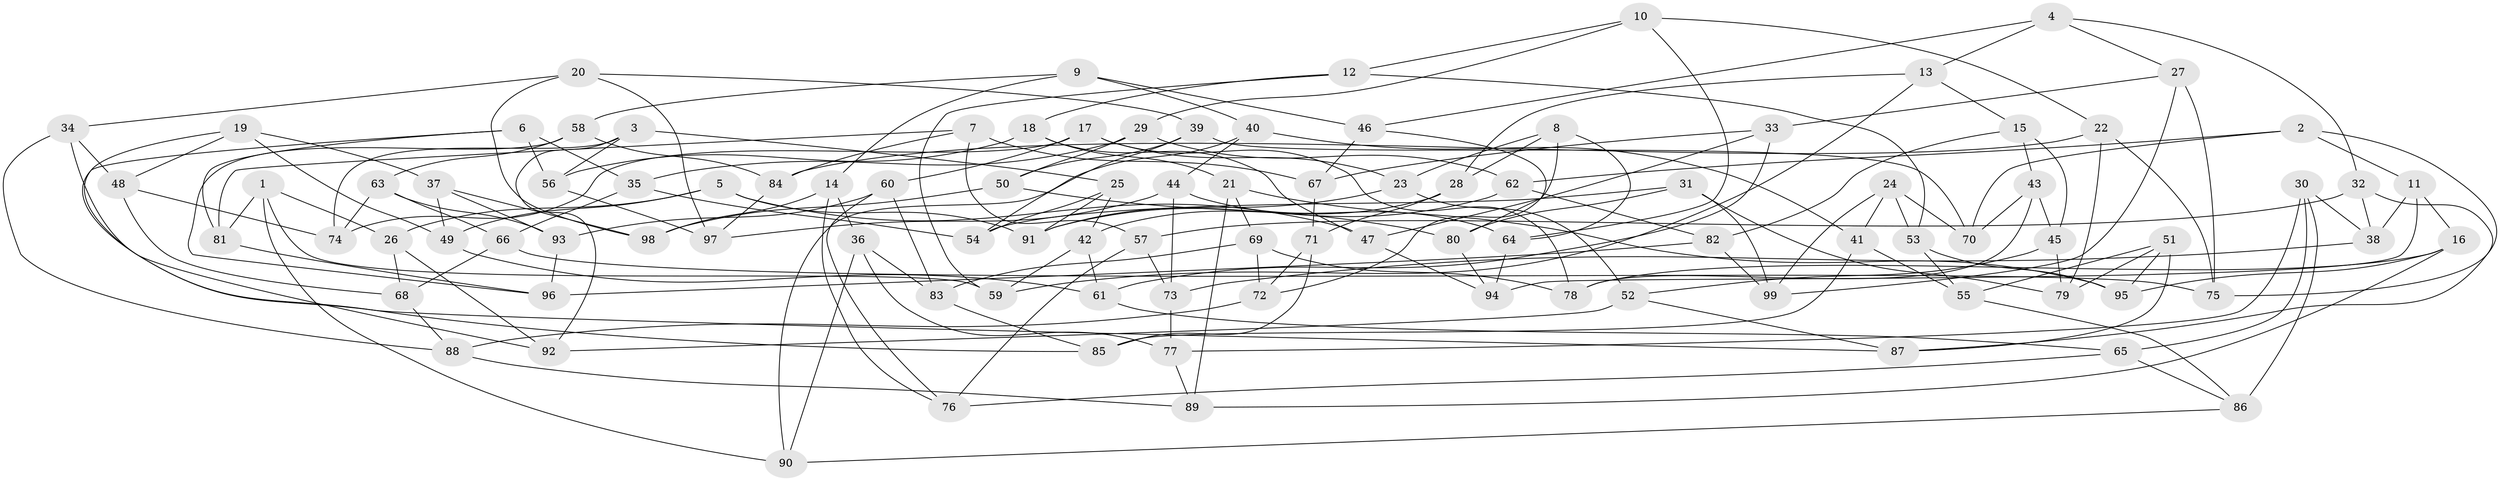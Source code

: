 // coarse degree distribution, {4: 0.5362318840579711, 6: 0.34782608695652173, 5: 0.08695652173913043, 3: 0.028985507246376812}
// Generated by graph-tools (version 1.1) at 2025/52/02/27/25 19:52:32]
// undirected, 99 vertices, 198 edges
graph export_dot {
graph [start="1"]
  node [color=gray90,style=filled];
  1;
  2;
  3;
  4;
  5;
  6;
  7;
  8;
  9;
  10;
  11;
  12;
  13;
  14;
  15;
  16;
  17;
  18;
  19;
  20;
  21;
  22;
  23;
  24;
  25;
  26;
  27;
  28;
  29;
  30;
  31;
  32;
  33;
  34;
  35;
  36;
  37;
  38;
  39;
  40;
  41;
  42;
  43;
  44;
  45;
  46;
  47;
  48;
  49;
  50;
  51;
  52;
  53;
  54;
  55;
  56;
  57;
  58;
  59;
  60;
  61;
  62;
  63;
  64;
  65;
  66;
  67;
  68;
  69;
  70;
  71;
  72;
  73;
  74;
  75;
  76;
  77;
  78;
  79;
  80;
  81;
  82;
  83;
  84;
  85;
  86;
  87;
  88;
  89;
  90;
  91;
  92;
  93;
  94;
  95;
  96;
  97;
  98;
  99;
  1 -- 26;
  1 -- 81;
  1 -- 59;
  1 -- 90;
  2 -- 75;
  2 -- 62;
  2 -- 70;
  2 -- 11;
  3 -- 25;
  3 -- 92;
  3 -- 56;
  3 -- 74;
  4 -- 13;
  4 -- 46;
  4 -- 32;
  4 -- 27;
  5 -- 91;
  5 -- 26;
  5 -- 47;
  5 -- 49;
  6 -- 35;
  6 -- 92;
  6 -- 81;
  6 -- 56;
  7 -- 57;
  7 -- 81;
  7 -- 84;
  7 -- 67;
  8 -- 28;
  8 -- 72;
  8 -- 64;
  8 -- 23;
  9 -- 14;
  9 -- 40;
  9 -- 46;
  9 -- 58;
  10 -- 12;
  10 -- 64;
  10 -- 22;
  10 -- 29;
  11 -- 38;
  11 -- 16;
  11 -- 94;
  12 -- 53;
  12 -- 59;
  12 -- 18;
  13 -- 59;
  13 -- 15;
  13 -- 28;
  14 -- 76;
  14 -- 98;
  14 -- 36;
  15 -- 82;
  15 -- 45;
  15 -- 43;
  16 -- 95;
  16 -- 89;
  16 -- 78;
  17 -- 78;
  17 -- 60;
  17 -- 23;
  17 -- 74;
  18 -- 56;
  18 -- 21;
  18 -- 47;
  19 -- 37;
  19 -- 85;
  19 -- 49;
  19 -- 48;
  20 -- 97;
  20 -- 34;
  20 -- 39;
  20 -- 98;
  21 -- 89;
  21 -- 95;
  21 -- 69;
  22 -- 79;
  22 -- 84;
  22 -- 75;
  23 -- 52;
  23 -- 91;
  24 -- 99;
  24 -- 41;
  24 -- 53;
  24 -- 70;
  25 -- 91;
  25 -- 54;
  25 -- 42;
  26 -- 68;
  26 -- 92;
  27 -- 75;
  27 -- 33;
  27 -- 99;
  28 -- 71;
  28 -- 42;
  29 -- 50;
  29 -- 35;
  29 -- 62;
  30 -- 77;
  30 -- 65;
  30 -- 86;
  30 -- 38;
  31 -- 54;
  31 -- 99;
  31 -- 79;
  31 -- 80;
  32 -- 87;
  32 -- 38;
  32 -- 57;
  33 -- 47;
  33 -- 67;
  33 -- 61;
  34 -- 88;
  34 -- 87;
  34 -- 48;
  35 -- 54;
  35 -- 66;
  36 -- 77;
  36 -- 90;
  36 -- 83;
  37 -- 49;
  37 -- 93;
  37 -- 98;
  38 -- 73;
  39 -- 50;
  39 -- 70;
  39 -- 54;
  40 -- 41;
  40 -- 90;
  40 -- 44;
  41 -- 85;
  41 -- 55;
  42 -- 59;
  42 -- 61;
  43 -- 45;
  43 -- 78;
  43 -- 70;
  44 -- 64;
  44 -- 73;
  44 -- 97;
  45 -- 52;
  45 -- 79;
  46 -- 80;
  46 -- 67;
  47 -- 94;
  48 -- 74;
  48 -- 68;
  49 -- 61;
  50 -- 80;
  50 -- 98;
  51 -- 87;
  51 -- 79;
  51 -- 55;
  51 -- 95;
  52 -- 92;
  52 -- 87;
  53 -- 95;
  53 -- 55;
  55 -- 86;
  56 -- 97;
  57 -- 73;
  57 -- 76;
  58 -- 63;
  58 -- 84;
  58 -- 96;
  60 -- 93;
  60 -- 83;
  60 -- 76;
  61 -- 65;
  62 -- 82;
  62 -- 91;
  63 -- 74;
  63 -- 93;
  63 -- 66;
  64 -- 94;
  65 -- 76;
  65 -- 86;
  66 -- 68;
  66 -- 75;
  67 -- 71;
  68 -- 88;
  69 -- 83;
  69 -- 78;
  69 -- 72;
  71 -- 72;
  71 -- 85;
  72 -- 88;
  73 -- 77;
  77 -- 89;
  80 -- 94;
  81 -- 96;
  82 -- 99;
  82 -- 96;
  83 -- 85;
  84 -- 97;
  86 -- 90;
  88 -- 89;
  93 -- 96;
}
